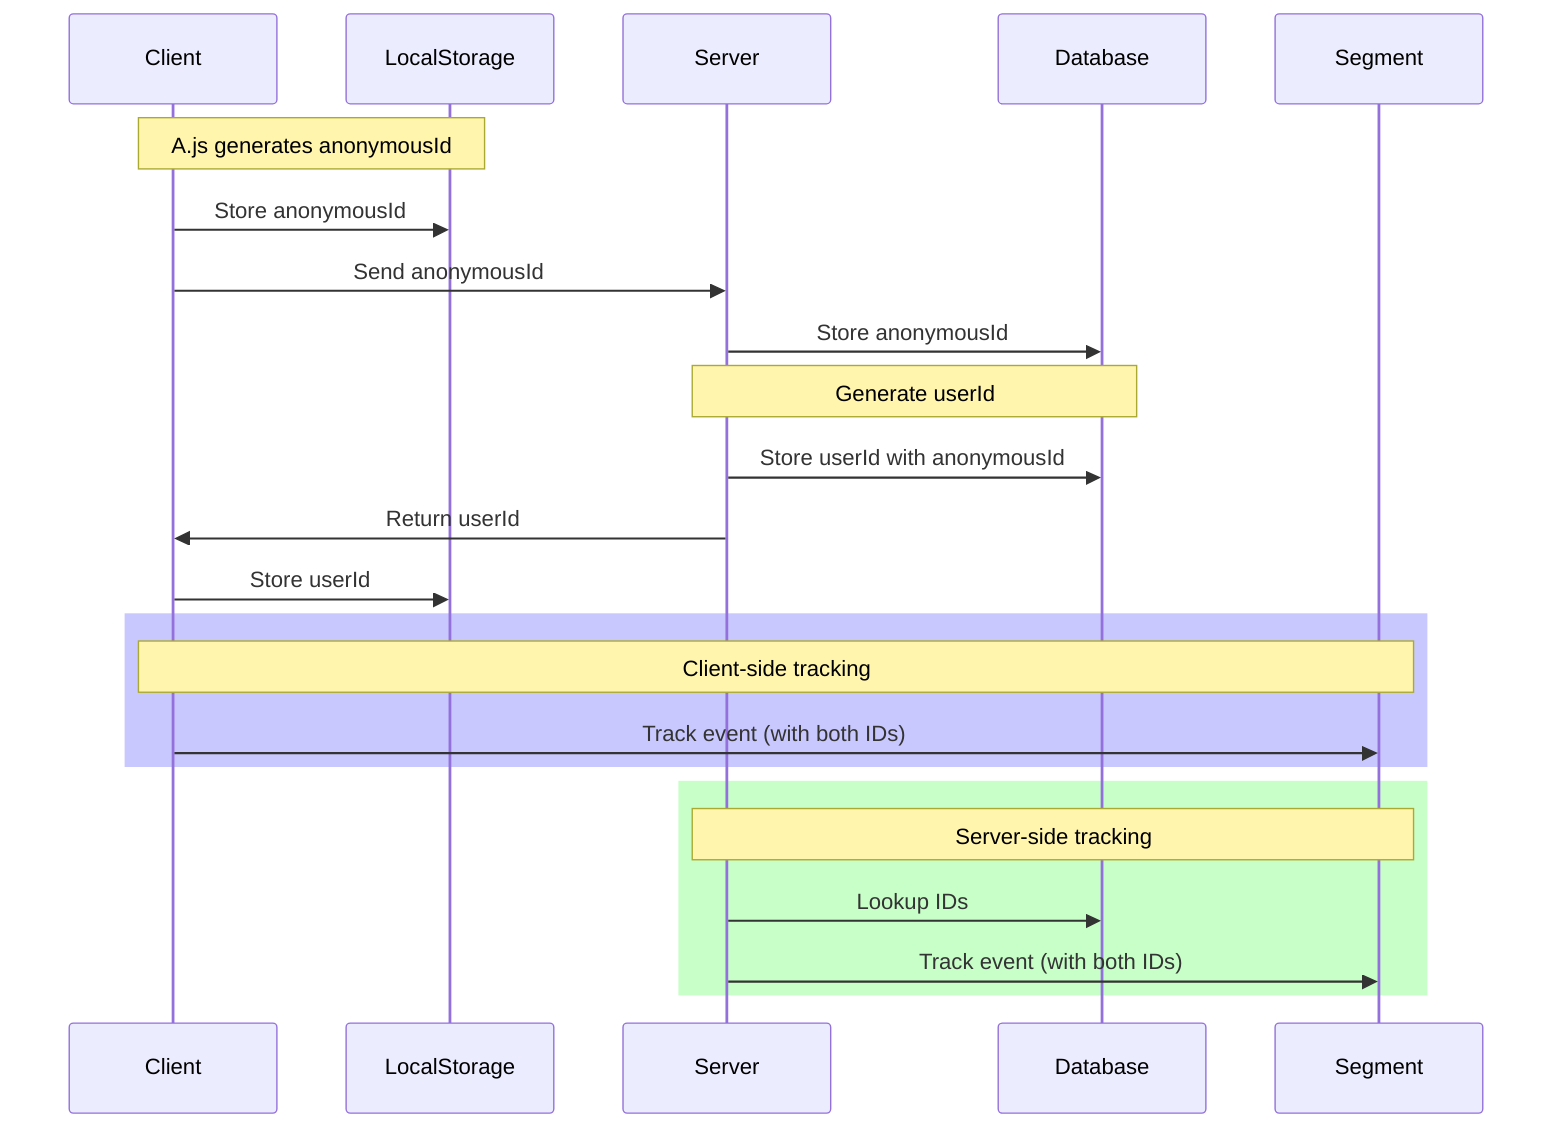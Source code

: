 sequenceDiagram
    participant Client
    participant LocalStorage
    participant Server
    participant Database
    participant Segment

    Note over Client,LocalStorage: A.js generates anonymousId
    Client->>LocalStorage: Store anonymousId
    Client->>Server: Send anonymousId
    Server->>Database: Store anonymousId
    
    Note over Server,Database: Generate userId
    Server->>Database: Store userId with anonymousId
    Server->>Client: Return userId
    Client->>LocalStorage: Store userId
    
    rect rgb(200, 200, 255)
        Note over Client,Segment: Client-side tracking
        Client->>Segment: Track event (with both IDs)
    end
    
    rect rgb(200, 255, 200)
        Note over Server,Segment: Server-side tracking
        Server->>Database: Lookup IDs
        Server->>Segment: Track event (with both IDs)
    end